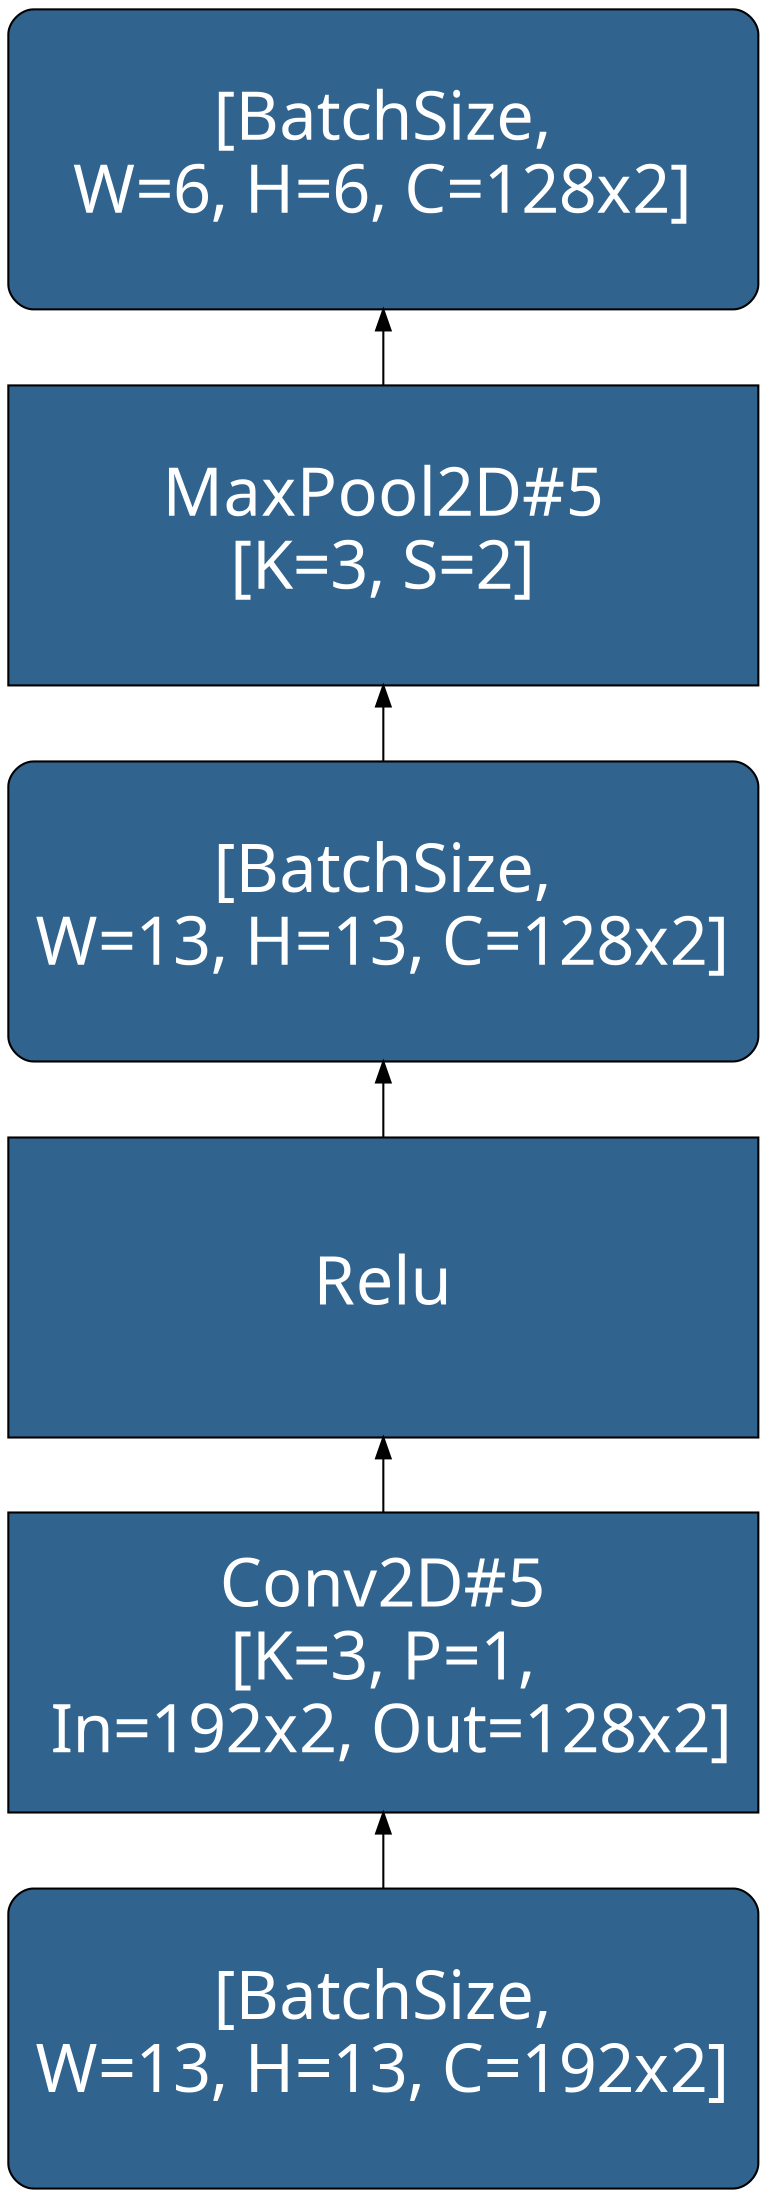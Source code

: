 digraph AlexNetL5 {
	rankdir=BT
    node [
		style=filled, 
		color=Black
		fontcolor=White, 
		fillcolor="#30638e", 
		fontname="SimHei",
		fontsize=32,
		width=5, height=2,
		shape="box",
	]

    featmap4 [label="[BatchSize,\nW=13, H=13, C=192x2]", shape="Mrecord"]
    conv5 [label="Conv2D#5\n[K=3, P=1,\n In=192x2, Out=128x2]"]
    relu5 [label="Relu"]
    featmap51 [label="[BatchSize,\nW=13, H=13, C=128x2]", shape="Mrecord"]
    maxpool5 [label="MaxPool2D#5\n[K=3, S=2]"]
    featmap52 [label="[BatchSize,\nW=6, H=6, C=128x2]", shape="Mrecord"]

    featmap4 -> conv5 -> relu5 -> featmap51 -> maxpool5 -> featmap52
}